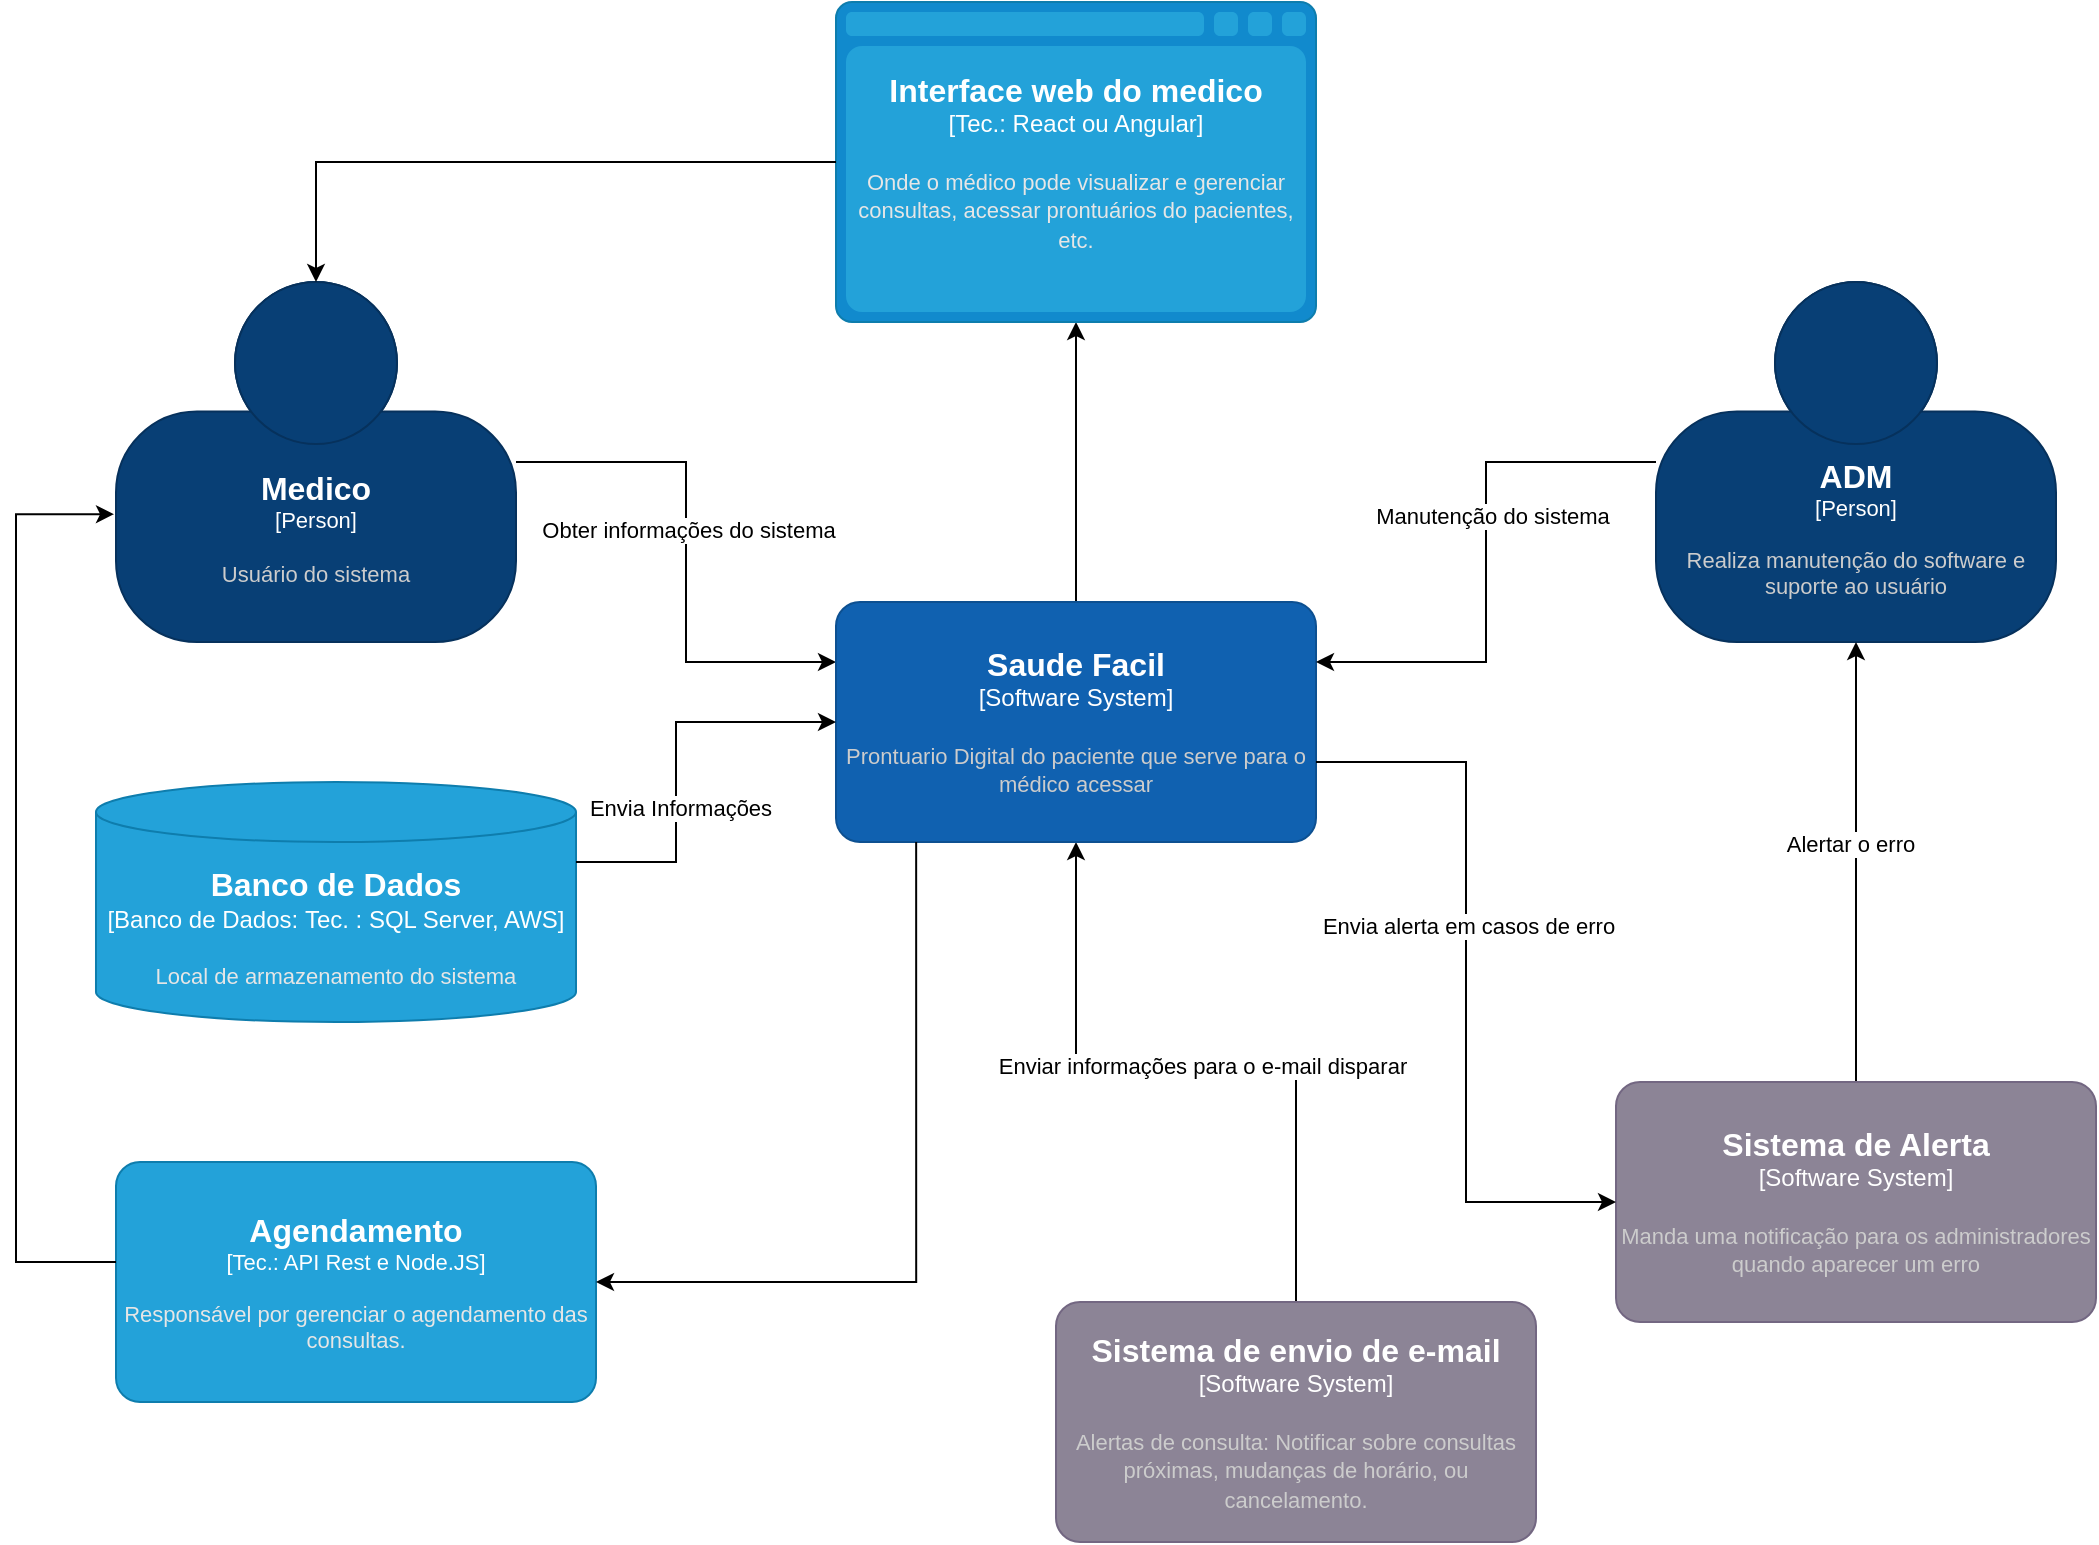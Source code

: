 <mxfile version="24.0.6" type="github">
  <diagram name="Página-1" id="Q2ozTcVwoADJJKUGsbL5">
    <mxGraphModel dx="2138" dy="1875" grid="1" gridSize="10" guides="1" tooltips="1" connect="1" arrows="1" fold="1" page="1" pageScale="1" pageWidth="827" pageHeight="1169" math="0" shadow="0">
      <root>
        <mxCell id="0" />
        <mxCell id="1" parent="0" />
        <mxCell id="AAGkIxXjPWjZx3mn7Jqk-8" style="edgeStyle=orthogonalEdgeStyle;rounded=0;orthogonalLoop=1;jettySize=auto;html=1;" parent="1" source="2KBJgyO3mOhLNZn7cUtl-2" target="2KBJgyO3mOhLNZn7cUtl-4" edge="1">
          <mxGeometry relative="1" as="geometry" />
        </mxCell>
        <mxCell id="AAGkIxXjPWjZx3mn7Jqk-9" value="Enviar informações para o e-mail disparar" style="edgeLabel;html=1;align=center;verticalAlign=middle;resizable=0;points=[];" parent="AAGkIxXjPWjZx3mn7Jqk-8" vertex="1" connectable="0">
          <mxGeometry x="-0.045" y="-3" relative="1" as="geometry">
            <mxPoint as="offset" />
          </mxGeometry>
        </mxCell>
        <object placeholders="1" c4Name="Sistema de envio de e-mail" c4Type="Software System" c4Description="Alertas de consulta: Notificar sobre consultas próximas, mudanças de horário, ou cancelamento." label="&lt;font style=&quot;font-size: 16px&quot;&gt;&lt;b&gt;%c4Name%&lt;/b&gt;&lt;/font&gt;&lt;div&gt;[%c4Type%]&lt;/div&gt;&lt;br&gt;&lt;div&gt;&lt;font style=&quot;font-size: 11px&quot;&gt;&lt;font color=&quot;#cccccc&quot;&gt;%c4Description%&lt;/font&gt;&lt;/div&gt;" id="2KBJgyO3mOhLNZn7cUtl-2">
          <mxCell style="rounded=1;whiteSpace=wrap;html=1;labelBackgroundColor=none;fillColor=#8C8496;fontColor=#ffffff;align=center;arcSize=10;strokeColor=#736782;metaEdit=1;resizable=0;points=[[0.25,0,0],[0.5,0,0],[0.75,0,0],[1,0.25,0],[1,0.5,0],[1,0.75,0],[0.75,1,0],[0.5,1,0],[0.25,1,0],[0,0.75,0],[0,0.5,0],[0,0.25,0]];" parent="1" vertex="1">
            <mxGeometry x="-100" y="160" width="240" height="120" as="geometry" />
          </mxCell>
        </object>
        <mxCell id="uSQj5hFyWWffI1AD_4QT-6" style="edgeStyle=orthogonalEdgeStyle;rounded=0;orthogonalLoop=1;jettySize=auto;html=1;" parent="1" source="2KBJgyO3mOhLNZn7cUtl-3" target="2KBJgyO3mOhLNZn7cUtl-4" edge="1">
          <mxGeometry relative="1" as="geometry">
            <Array as="points">
              <mxPoint x="-285" y="-260" />
              <mxPoint x="-285" y="-160" />
            </Array>
          </mxGeometry>
        </mxCell>
        <mxCell id="AAGkIxXjPWjZx3mn7Jqk-1" value="Obter informações do sistema" style="edgeLabel;html=1;align=center;verticalAlign=middle;resizable=0;points=[];" parent="uSQj5hFyWWffI1AD_4QT-6" vertex="1" connectable="0">
          <mxGeometry x="-0.087" y="1" relative="1" as="geometry">
            <mxPoint as="offset" />
          </mxGeometry>
        </mxCell>
        <object placeholders="1" c4Name="Medico" c4Type="Person" c4Description="Usuário do sistema" label="&lt;font style=&quot;font-size: 16px&quot;&gt;&lt;b&gt;%c4Name%&lt;/b&gt;&lt;/font&gt;&lt;div&gt;[%c4Type%]&lt;/div&gt;&lt;br&gt;&lt;div&gt;&lt;font style=&quot;font-size: 11px&quot;&gt;&lt;font color=&quot;#cccccc&quot;&gt;%c4Description%&lt;/font&gt;&lt;/div&gt;" id="2KBJgyO3mOhLNZn7cUtl-3">
          <mxCell style="html=1;fontSize=11;dashed=0;whiteSpace=wrap;fillColor=#083F75;strokeColor=#06315C;fontColor=#ffffff;shape=mxgraph.c4.person2;align=center;metaEdit=1;points=[[0.5,0,0],[1,0.5,0],[1,0.75,0],[0.75,1,0],[0.5,1,0],[0.25,1,0],[0,0.75,0],[0,0.5,0]];resizable=0;" parent="1" vertex="1">
            <mxGeometry x="-570" y="-350" width="200" height="180" as="geometry" />
          </mxCell>
        </object>
        <mxCell id="JxBD6Y4pPafxmMDgyRIE-18" style="edgeStyle=orthogonalEdgeStyle;rounded=0;orthogonalLoop=1;jettySize=auto;html=1;" edge="1" parent="1" source="2KBJgyO3mOhLNZn7cUtl-4" target="JxBD6Y4pPafxmMDgyRIE-17">
          <mxGeometry relative="1" as="geometry" />
        </mxCell>
        <object placeholders="1" c4Name="Saude Facil" c4Type="Software System" c4Description="Prontuario Digital do paciente que serve para o médico acessar" label="&lt;font style=&quot;font-size: 16px&quot;&gt;&lt;b&gt;%c4Name%&lt;/b&gt;&lt;/font&gt;&lt;div&gt;[%c4Type%]&lt;/div&gt;&lt;br&gt;&lt;div&gt;&lt;font style=&quot;font-size: 11px&quot;&gt;&lt;font color=&quot;#cccccc&quot;&gt;%c4Description%&lt;/font&gt;&lt;/div&gt;" id="2KBJgyO3mOhLNZn7cUtl-4">
          <mxCell style="rounded=1;whiteSpace=wrap;html=1;labelBackgroundColor=none;fillColor=#1061B0;fontColor=#ffffff;align=center;arcSize=10;strokeColor=#0D5091;metaEdit=1;resizable=0;points=[[0.25,0,0],[0.5,0,0],[0.75,0,0],[1,0.25,0],[1,0.5,0],[1,0.75,0],[0.75,1,0],[0.5,1,0],[0.25,1,0],[0,0.75,0],[0,0.5,0],[0,0.25,0]];" parent="1" vertex="1">
            <mxGeometry x="-210" y="-190" width="240" height="120" as="geometry" />
          </mxCell>
        </object>
        <mxCell id="uSQj5hFyWWffI1AD_4QT-7" style="edgeStyle=orthogonalEdgeStyle;rounded=0;orthogonalLoop=1;jettySize=auto;html=1;" parent="1" source="uSQj5hFyWWffI1AD_4QT-4" target="2KBJgyO3mOhLNZn7cUtl-4" edge="1">
          <mxGeometry relative="1" as="geometry">
            <Array as="points">
              <mxPoint x="115" y="-260" />
              <mxPoint x="115" y="-160" />
            </Array>
          </mxGeometry>
        </mxCell>
        <mxCell id="AAGkIxXjPWjZx3mn7Jqk-2" value="Manutenção do sistema" style="edgeLabel;html=1;align=center;verticalAlign=middle;resizable=0;points=[];" parent="uSQj5hFyWWffI1AD_4QT-7" vertex="1" connectable="0">
          <mxGeometry x="-0.175" y="3" relative="1" as="geometry">
            <mxPoint as="offset" />
          </mxGeometry>
        </mxCell>
        <object placeholders="1" c4Name="ADM" c4Type="Person" c4Description="Realiza manutenção do software e suporte  ao usuário " label="&lt;font style=&quot;font-size: 16px&quot;&gt;&lt;b&gt;%c4Name%&lt;/b&gt;&lt;/font&gt;&lt;div&gt;[%c4Type%]&lt;/div&gt;&lt;br&gt;&lt;div&gt;&lt;font style=&quot;font-size: 11px&quot;&gt;&lt;font color=&quot;#cccccc&quot;&gt;%c4Description%&lt;/font&gt;&lt;/div&gt;" id="uSQj5hFyWWffI1AD_4QT-4">
          <mxCell style="html=1;fontSize=11;dashed=0;whiteSpace=wrap;fillColor=#083F75;strokeColor=#06315C;fontColor=#ffffff;shape=mxgraph.c4.person2;align=center;metaEdit=1;points=[[0.5,0,0],[1,0.5,0],[1,0.75,0],[0.75,1,0],[0.5,1,0],[0.25,1,0],[0,0.75,0],[0,0.5,0]];resizable=0;" parent="1" vertex="1">
            <mxGeometry x="200" y="-350" width="200" height="180" as="geometry" />
          </mxCell>
        </object>
        <mxCell id="uSQj5hFyWWffI1AD_4QT-20" style="edgeStyle=orthogonalEdgeStyle;rounded=0;orthogonalLoop=1;jettySize=auto;html=1;" parent="1" source="uSQj5hFyWWffI1AD_4QT-19" target="uSQj5hFyWWffI1AD_4QT-4" edge="1">
          <mxGeometry relative="1" as="geometry" />
        </mxCell>
        <mxCell id="AAGkIxXjPWjZx3mn7Jqk-6" value="Alertar o erro" style="edgeLabel;html=1;align=center;verticalAlign=middle;resizable=0;points=[];" parent="uSQj5hFyWWffI1AD_4QT-20" vertex="1" connectable="0">
          <mxGeometry x="0.086" y="3" relative="1" as="geometry">
            <mxPoint as="offset" />
          </mxGeometry>
        </mxCell>
        <object placeholders="1" c4Name="Sistema de Alerta" c4Type="Software System" c4Description="Manda uma notificação para os administradores quando aparecer um erro" label="&lt;font style=&quot;font-size: 16px&quot;&gt;&lt;b&gt;%c4Name%&lt;/b&gt;&lt;/font&gt;&lt;div&gt;[%c4Type%]&lt;/div&gt;&lt;br&gt;&lt;div&gt;&lt;font style=&quot;font-size: 11px&quot;&gt;&lt;font color=&quot;#cccccc&quot;&gt;%c4Description%&lt;/font&gt;&lt;/div&gt;" id="uSQj5hFyWWffI1AD_4QT-19">
          <mxCell style="rounded=1;whiteSpace=wrap;html=1;labelBackgroundColor=none;fillColor=#8C8496;fontColor=#ffffff;align=center;arcSize=10;strokeColor=#736782;metaEdit=1;resizable=0;points=[[0.25,0,0],[0.5,0,0],[0.75,0,0],[1,0.25,0],[1,0.5,0],[1,0.75,0],[0.75,1,0],[0.5,1,0],[0.25,1,0],[0,0.75,0],[0,0.5,0],[0,0.25,0]];" parent="1" vertex="1">
            <mxGeometry x="180" y="50" width="240" height="120" as="geometry" />
          </mxCell>
        </object>
        <mxCell id="uSQj5hFyWWffI1AD_4QT-22" style="edgeStyle=orthogonalEdgeStyle;rounded=0;orthogonalLoop=1;jettySize=auto;html=1;entryX=0;entryY=0.5;entryDx=0;entryDy=0;entryPerimeter=0;" parent="1" source="2KBJgyO3mOhLNZn7cUtl-4" target="uSQj5hFyWWffI1AD_4QT-19" edge="1">
          <mxGeometry relative="1" as="geometry">
            <Array as="points">
              <mxPoint x="105" y="-110" />
              <mxPoint x="105" y="110" />
            </Array>
          </mxGeometry>
        </mxCell>
        <mxCell id="AAGkIxXjPWjZx3mn7Jqk-7" value="Envia alerta em casos de erro" style="edgeLabel;html=1;align=center;verticalAlign=middle;resizable=0;points=[];" parent="uSQj5hFyWWffI1AD_4QT-22" vertex="1" connectable="0">
          <mxGeometry x="-0.153" y="1" relative="1" as="geometry">
            <mxPoint as="offset" />
          </mxGeometry>
        </mxCell>
        <object placeholders="1" c4Type="Banco de Dados" c4Container="Banco de Dados" c4Technology="Tec. : SQL Server, AWS" c4Description="Local de armazenamento do sistema" label="&lt;font style=&quot;font-size: 16px&quot;&gt;&lt;b&gt;%c4Type%&lt;/b&gt;&lt;/font&gt;&lt;div&gt;[%c4Container%:&amp;nbsp;%c4Technology%]&lt;/div&gt;&lt;br&gt;&lt;div&gt;&lt;font style=&quot;font-size: 11px&quot;&gt;&lt;font color=&quot;#E6E6E6&quot;&gt;%c4Description%&lt;/font&gt;&lt;/div&gt;" id="JxBD6Y4pPafxmMDgyRIE-1">
          <mxCell style="shape=cylinder3;size=15;whiteSpace=wrap;html=1;boundedLbl=1;rounded=0;labelBackgroundColor=none;fillColor=#23A2D9;fontSize=12;fontColor=#ffffff;align=center;strokeColor=#0E7DAD;metaEdit=1;points=[[0.5,0,0],[1,0.25,0],[1,0.5,0],[1,0.75,0],[0.5,1,0],[0,0.75,0],[0,0.5,0],[0,0.25,0]];resizable=0;" vertex="1" parent="1">
            <mxGeometry x="-580" y="-100" width="240" height="120" as="geometry" />
          </mxCell>
        </object>
        <mxCell id="JxBD6Y4pPafxmMDgyRIE-2" style="edgeStyle=orthogonalEdgeStyle;rounded=0;orthogonalLoop=1;jettySize=auto;html=1;entryX=0;entryY=0.5;entryDx=0;entryDy=0;entryPerimeter=0;" edge="1" parent="1" source="JxBD6Y4pPafxmMDgyRIE-1" target="2KBJgyO3mOhLNZn7cUtl-4">
          <mxGeometry relative="1" as="geometry">
            <Array as="points">
              <mxPoint x="-290" y="-60" />
              <mxPoint x="-290" y="-130" />
            </Array>
          </mxGeometry>
        </mxCell>
        <mxCell id="JxBD6Y4pPafxmMDgyRIE-5" value="Envia Informações" style="edgeLabel;html=1;align=center;verticalAlign=middle;resizable=0;points=[];" vertex="1" connectable="0" parent="JxBD6Y4pPafxmMDgyRIE-2">
          <mxGeometry x="-0.232" y="-2" relative="1" as="geometry">
            <mxPoint as="offset" />
          </mxGeometry>
        </mxCell>
        <object placeholders="1" c4Name="Agendamento" c4Type="Tec." c4Technology="API Rest e Node.JS" c4Description="Responsável por gerenciar o agendamento das consultas." label="&lt;font style=&quot;font-size: 16px&quot;&gt;&lt;b&gt;%c4Name%&lt;/b&gt;&lt;/font&gt;&lt;div&gt;[%c4Type%: %c4Technology%]&lt;/div&gt;&lt;br&gt;&lt;div&gt;&lt;font style=&quot;font-size: 11px&quot;&gt;&lt;font color=&quot;#E6E6E6&quot;&gt;%c4Description%&lt;/font&gt;&lt;/div&gt;" id="JxBD6Y4pPafxmMDgyRIE-8">
          <mxCell style="rounded=1;whiteSpace=wrap;html=1;fontSize=11;labelBackgroundColor=none;fillColor=#23A2D9;fontColor=#ffffff;align=center;arcSize=10;strokeColor=#0E7DAD;metaEdit=1;resizable=0;points=[[0.25,0,0],[0.5,0,0],[0.75,0,0],[1,0.25,0],[1,0.5,0],[1,0.75,0],[0.75,1,0],[0.5,1,0],[0.25,1,0],[0,0.75,0],[0,0.5,0],[0,0.25,0]];" vertex="1" parent="1">
            <mxGeometry x="-570" y="90" width="240" height="120" as="geometry" />
          </mxCell>
        </object>
        <mxCell id="JxBD6Y4pPafxmMDgyRIE-15" style="edgeStyle=orthogonalEdgeStyle;rounded=0;orthogonalLoop=1;jettySize=auto;html=1;entryX=1;entryY=0.5;entryDx=0;entryDy=0;entryPerimeter=0;exitX=0.167;exitY=1;exitDx=0;exitDy=0;exitPerimeter=0;" edge="1" parent="1" source="2KBJgyO3mOhLNZn7cUtl-4" target="JxBD6Y4pPafxmMDgyRIE-8">
          <mxGeometry relative="1" as="geometry" />
        </mxCell>
        <mxCell id="JxBD6Y4pPafxmMDgyRIE-16" style="edgeStyle=orthogonalEdgeStyle;rounded=0;orthogonalLoop=1;jettySize=auto;html=1;entryX=-0.005;entryY=0.645;entryDx=0;entryDy=0;entryPerimeter=0;" edge="1" parent="1" source="JxBD6Y4pPafxmMDgyRIE-8" target="2KBJgyO3mOhLNZn7cUtl-3">
          <mxGeometry relative="1" as="geometry">
            <Array as="points">
              <mxPoint x="-620" y="140" />
              <mxPoint x="-620" y="-234" />
            </Array>
          </mxGeometry>
        </mxCell>
        <object placeholders="1" c4Type="Interface web do medico" c4Container="Tec." c4Technology="React ou Angular" c4Description="Onde o médico pode visualizar e gerenciar consultas, acessar prontuários do pacientes, etc." label="&lt;font style=&quot;font-size: 16px&quot;&gt;&lt;b&gt;%c4Type%&lt;/b&gt;&lt;/font&gt;&lt;div&gt;[%c4Container%:&amp;nbsp;%c4Technology%]&lt;/div&gt;&lt;br&gt;&lt;div&gt;&lt;font style=&quot;font-size: 11px&quot;&gt;&lt;font color=&quot;#E6E6E6&quot;&gt;%c4Description%&lt;/font&gt;&lt;/div&gt;" id="JxBD6Y4pPafxmMDgyRIE-17">
          <mxCell style="shape=mxgraph.c4.webBrowserContainer2;whiteSpace=wrap;html=1;boundedLbl=1;rounded=0;labelBackgroundColor=none;strokeColor=#118ACD;fillColor=#23A2D9;strokeColor=#118ACD;strokeColor2=#0E7DAD;fontSize=12;fontColor=#ffffff;align=center;metaEdit=1;points=[[0.5,0,0],[1,0.25,0],[1,0.5,0],[1,0.75,0],[0.5,1,0],[0,0.75,0],[0,0.5,0],[0,0.25,0]];resizable=0;" vertex="1" parent="1">
            <mxGeometry x="-210" y="-490" width="240" height="160" as="geometry" />
          </mxCell>
        </object>
        <mxCell id="JxBD6Y4pPafxmMDgyRIE-19" style="edgeStyle=orthogonalEdgeStyle;rounded=0;orthogonalLoop=1;jettySize=auto;html=1;entryX=0.5;entryY=0;entryDx=0;entryDy=0;entryPerimeter=0;" edge="1" parent="1" source="JxBD6Y4pPafxmMDgyRIE-17" target="2KBJgyO3mOhLNZn7cUtl-3">
          <mxGeometry relative="1" as="geometry" />
        </mxCell>
      </root>
    </mxGraphModel>
  </diagram>
</mxfile>
